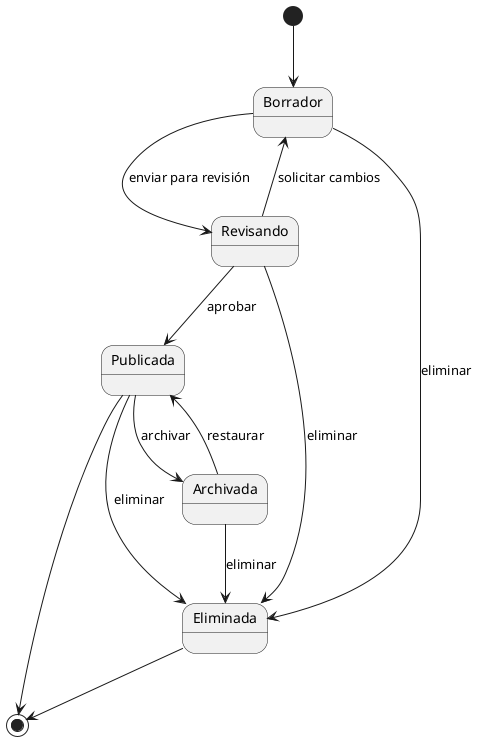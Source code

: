 @startuml
[*] --> Borrador

Borrador --> Revisando : enviar para revisión
Revisando --> Publicada : aprobar
Revisando --> Borrador : solicitar cambios

Publicada --> Archivada : archivar
Archivada --> Publicada : restaurar

Borrador --> Eliminada : eliminar
Revisando --> Eliminada : eliminar
Publicada --> Eliminada : eliminar
Archivada --> Eliminada : eliminar

Publicada --> [*]
Eliminada --> [*]
@enduml
